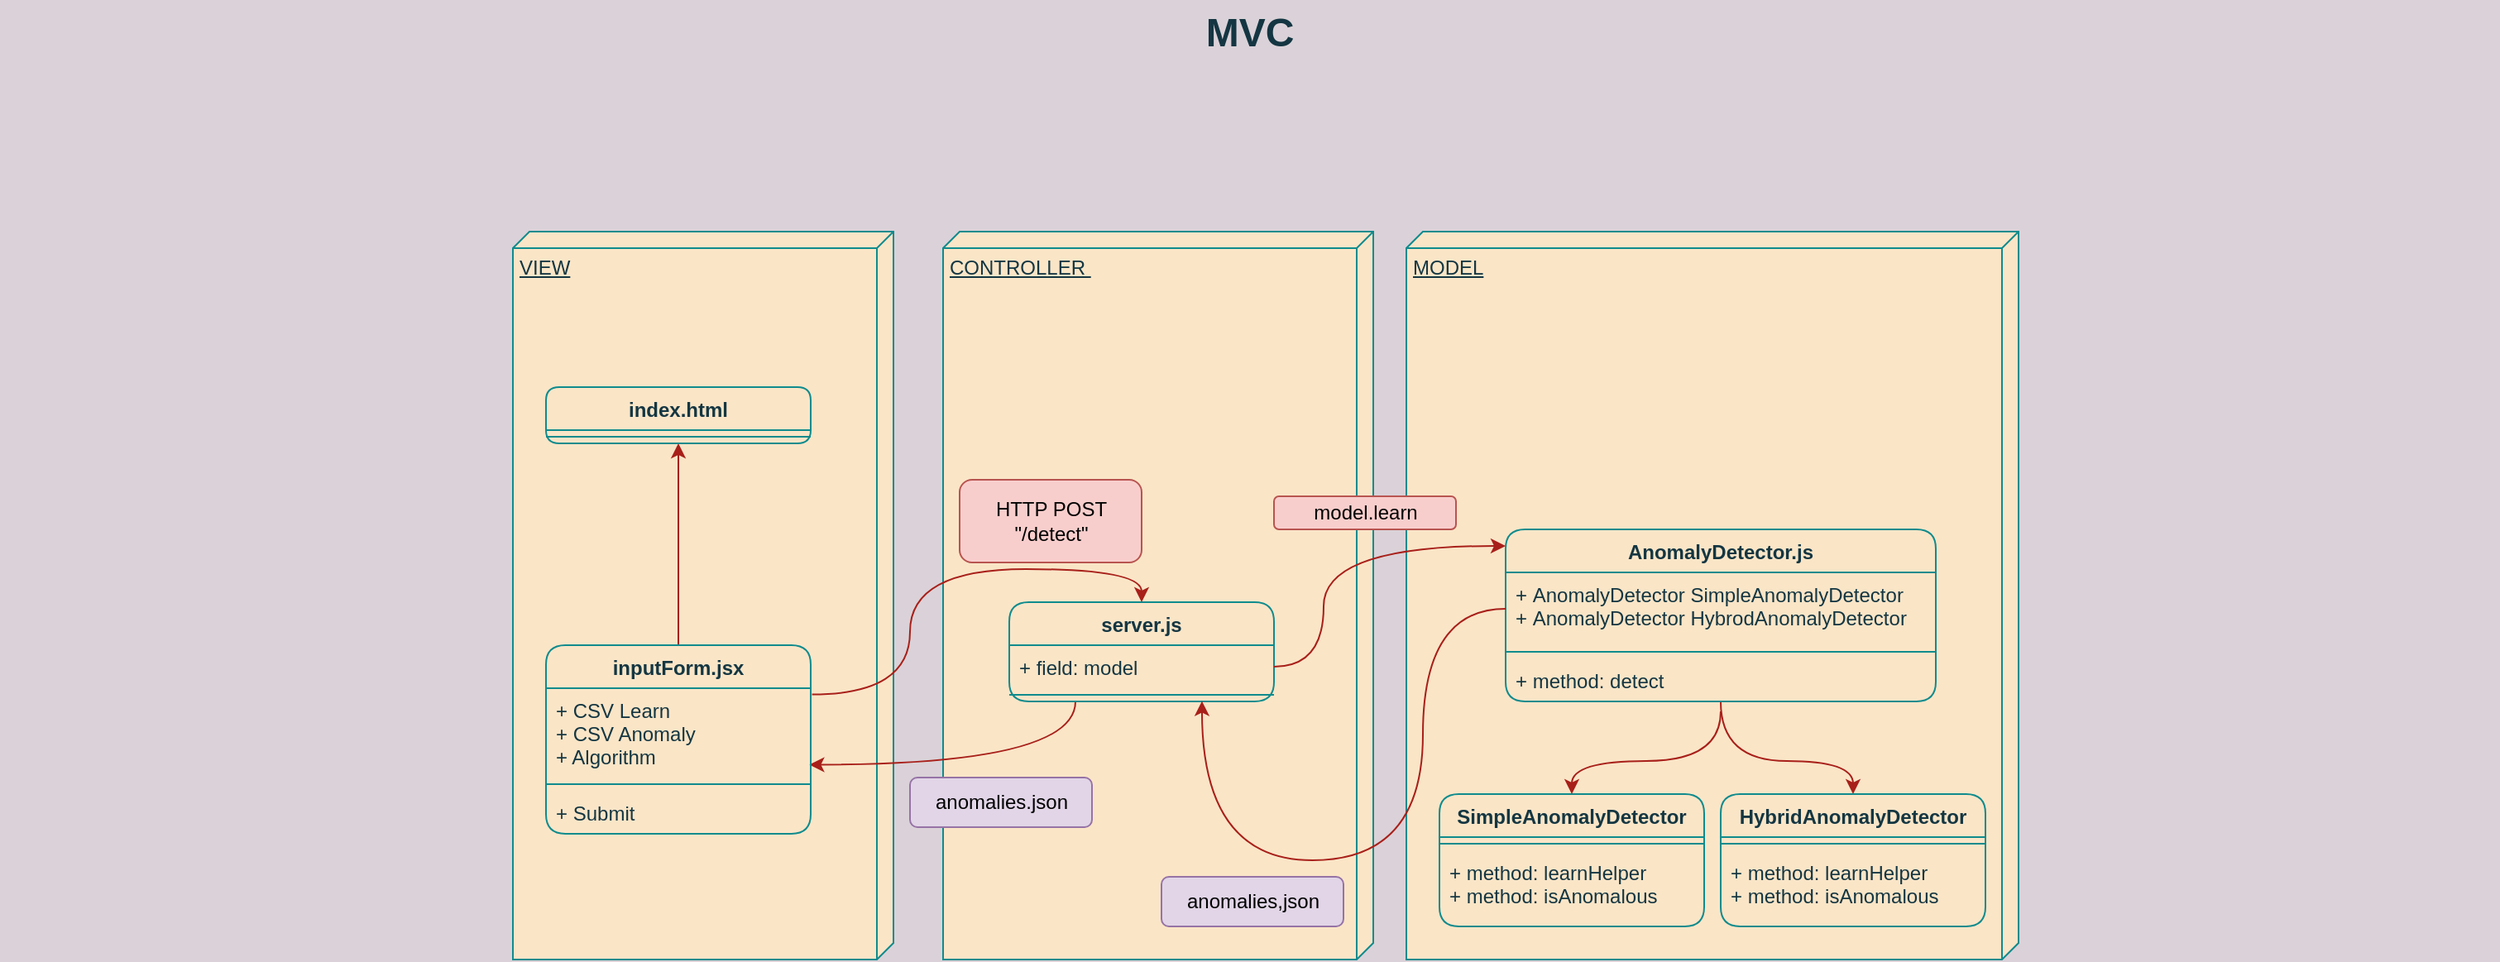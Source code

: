 <mxfile version="14.7.2" type="github">
  <diagram name="Page-1" id="929967ad-93f9-6ef4-fab6-5d389245f69c">
    <mxGraphModel dx="1038" dy="548" grid="1" gridSize="10" guides="1" tooltips="1" connect="1" arrows="1" fold="1" page="1" pageScale="1.5" pageWidth="1169" pageHeight="826" background="#DAD2D8" math="0" shadow="0">
      <root>
        <mxCell id="0" style=";html=1;" />
        <mxCell id="1" style=";html=1;" parent="0" />
        <mxCell id="1672d66443f91eb5-23" value="MVC" style="text;strokeColor=none;fillColor=none;html=1;fontSize=24;fontStyle=1;verticalAlign=middle;align=center;rounded=1;fontColor=#143642;" parent="1" vertex="1">
          <mxGeometry x="120" y="40" width="1510" height="40" as="geometry" />
        </mxCell>
        <mxCell id="icPJS7Rqo_sTtw6IjZ7I-5" value="&lt;div style=&quot;text-align: justify&quot;&gt;&lt;span&gt;MODEL&lt;/span&gt;&lt;br&gt;&lt;/div&gt;" style="verticalAlign=top;align=left;spacingTop=8;spacingLeft=2;spacingRight=12;shape=cube;size=10;direction=south;fontStyle=4;html=1;rounded=1;fillColor=#FAE5C7;strokeColor=#0F8B8D;fontColor=#143642;" vertex="1" parent="1">
          <mxGeometry x="970" y="180" width="370" height="440" as="geometry" />
        </mxCell>
        <mxCell id="icPJS7Rqo_sTtw6IjZ7I-6" value="&lt;span style=&quot;text-align: center&quot;&gt;VIEW&lt;/span&gt;&lt;br&gt;" style="verticalAlign=top;align=left;spacingTop=8;spacingLeft=2;spacingRight=12;shape=cube;size=10;direction=south;fontStyle=4;html=1;rounded=1;fillColor=#FAE5C7;strokeColor=#0F8B8D;fontColor=#143642;" vertex="1" parent="1">
          <mxGeometry x="430" y="180" width="230" height="440" as="geometry" />
        </mxCell>
        <mxCell id="icPJS7Rqo_sTtw6IjZ7I-7" value="CONTROLLER&amp;nbsp;" style="verticalAlign=top;align=left;spacingTop=8;spacingLeft=2;spacingRight=12;shape=cube;size=10;direction=south;fontStyle=4;html=1;rounded=1;fillColor=#FAE5C7;strokeColor=#0F8B8D;fontColor=#143642;" vertex="1" parent="1">
          <mxGeometry x="690" y="180" width="260" height="440" as="geometry" />
        </mxCell>
        <mxCell id="icPJS7Rqo_sTtw6IjZ7I-44" style="edgeStyle=orthogonalEdgeStyle;orthogonalLoop=1;jettySize=auto;html=1;curved=1;labelBackgroundColor=#DAD2D8;strokeColor=#A8201A;fontColor=#143642;" edge="1" parent="1" source="icPJS7Rqo_sTtw6IjZ7I-17" target="icPJS7Rqo_sTtw6IjZ7I-21">
          <mxGeometry relative="1" as="geometry">
            <Array as="points">
              <mxPoint x="1160" y="500" />
              <mxPoint x="1240" y="500" />
            </Array>
          </mxGeometry>
        </mxCell>
        <mxCell id="icPJS7Rqo_sTtw6IjZ7I-17" value="AnomalyDetector.js" style="swimlane;fontStyle=1;align=center;verticalAlign=top;childLayout=stackLayout;horizontal=1;startSize=26;horizontalStack=0;resizeParent=1;resizeParentMax=0;resizeLast=0;collapsible=1;marginBottom=0;rounded=1;fillColor=#FAE5C7;strokeColor=#0F8B8D;fontColor=#143642;" vertex="1" parent="1">
          <mxGeometry x="1030" y="360" width="260" height="104" as="geometry" />
        </mxCell>
        <mxCell id="icPJS7Rqo_sTtw6IjZ7I-18" value="+ AnomalyDetector SimpleAnomalyDetector&#xa;+ AnomalyDetector HybrodAnomalyDetector&#xa;" style="text;strokeColor=none;fillColor=none;align=left;verticalAlign=top;spacingLeft=4;spacingRight=4;overflow=hidden;rotatable=0;points=[[0,0.5],[1,0.5]];portConstraint=eastwest;rounded=1;fontColor=#143642;" vertex="1" parent="icPJS7Rqo_sTtw6IjZ7I-17">
          <mxGeometry y="26" width="260" height="44" as="geometry" />
        </mxCell>
        <mxCell id="icPJS7Rqo_sTtw6IjZ7I-19" value="" style="line;strokeWidth=1;fillColor=none;align=left;verticalAlign=middle;spacingTop=-1;spacingLeft=3;spacingRight=3;rotatable=0;labelPosition=right;points=[];portConstraint=eastwest;rounded=1;labelBackgroundColor=#DAD2D8;strokeColor=#0F8B8D;fontColor=#143642;" vertex="1" parent="icPJS7Rqo_sTtw6IjZ7I-17">
          <mxGeometry y="70" width="260" height="8" as="geometry" />
        </mxCell>
        <mxCell id="icPJS7Rqo_sTtw6IjZ7I-20" value="+ method: detect" style="text;strokeColor=none;fillColor=none;align=left;verticalAlign=top;spacingLeft=4;spacingRight=4;overflow=hidden;rotatable=0;points=[[0,0.5],[1,0.5]];portConstraint=eastwest;rounded=1;fontColor=#143642;" vertex="1" parent="icPJS7Rqo_sTtw6IjZ7I-17">
          <mxGeometry y="78" width="260" height="26" as="geometry" />
        </mxCell>
        <mxCell id="icPJS7Rqo_sTtw6IjZ7I-21" value="HybridAnomalyDetector" style="swimlane;fontStyle=1;align=center;verticalAlign=top;childLayout=stackLayout;horizontal=1;startSize=26;horizontalStack=0;resizeParent=1;resizeParentMax=0;resizeLast=0;collapsible=1;marginBottom=0;rounded=1;fillColor=#FAE5C7;strokeColor=#0F8B8D;fontColor=#143642;" vertex="1" parent="1">
          <mxGeometry x="1160" y="520" width="160" height="80" as="geometry" />
        </mxCell>
        <mxCell id="icPJS7Rqo_sTtw6IjZ7I-23" value="" style="line;strokeWidth=1;fillColor=none;align=left;verticalAlign=middle;spacingTop=-1;spacingLeft=3;spacingRight=3;rotatable=0;labelPosition=right;points=[];portConstraint=eastwest;rounded=1;labelBackgroundColor=#DAD2D8;strokeColor=#0F8B8D;fontColor=#143642;" vertex="1" parent="icPJS7Rqo_sTtw6IjZ7I-21">
          <mxGeometry y="26" width="160" height="8" as="geometry" />
        </mxCell>
        <mxCell id="icPJS7Rqo_sTtw6IjZ7I-24" value="+ method: learnHelper&#xa;+ method: isAnomalous" style="text;strokeColor=none;fillColor=none;align=left;verticalAlign=top;spacingLeft=4;spacingRight=4;overflow=hidden;rotatable=0;points=[[0,0.5],[1,0.5]];portConstraint=eastwest;rounded=1;fontColor=#143642;" vertex="1" parent="icPJS7Rqo_sTtw6IjZ7I-21">
          <mxGeometry y="34" width="160" height="46" as="geometry" />
        </mxCell>
        <mxCell id="icPJS7Rqo_sTtw6IjZ7I-25" value="SimpleAnomalyDetector" style="swimlane;fontStyle=1;align=center;verticalAlign=top;childLayout=stackLayout;horizontal=1;startSize=26;horizontalStack=0;resizeParent=1;resizeParentMax=0;resizeLast=0;collapsible=1;marginBottom=0;rounded=1;fillColor=#FAE5C7;strokeColor=#0F8B8D;fontColor=#143642;" vertex="1" parent="1">
          <mxGeometry x="990" y="520" width="160" height="80" as="geometry" />
        </mxCell>
        <mxCell id="icPJS7Rqo_sTtw6IjZ7I-27" value="" style="line;strokeWidth=1;fillColor=none;align=left;verticalAlign=middle;spacingTop=-1;spacingLeft=3;spacingRight=3;rotatable=0;labelPosition=right;points=[];portConstraint=eastwest;rounded=1;labelBackgroundColor=#DAD2D8;strokeColor=#0F8B8D;fontColor=#143642;" vertex="1" parent="icPJS7Rqo_sTtw6IjZ7I-25">
          <mxGeometry y="26" width="160" height="8" as="geometry" />
        </mxCell>
        <mxCell id="icPJS7Rqo_sTtw6IjZ7I-28" value="+ method: learnHelper&#xa;+ method: isAnomalous&#xa;" style="text;strokeColor=none;fillColor=none;align=left;verticalAlign=top;spacingLeft=4;spacingRight=4;overflow=hidden;rotatable=0;points=[[0,0.5],[1,0.5]];portConstraint=eastwest;rounded=1;fontColor=#143642;" vertex="1" parent="icPJS7Rqo_sTtw6IjZ7I-25">
          <mxGeometry y="34" width="160" height="46" as="geometry" />
        </mxCell>
        <mxCell id="icPJS7Rqo_sTtw6IjZ7I-47" style="edgeStyle=orthogonalEdgeStyle;orthogonalLoop=1;jettySize=auto;html=1;exitX=0.25;exitY=1;exitDx=0;exitDy=0;entryX=0.995;entryY=0.856;entryDx=0;entryDy=0;curved=1;labelBackgroundColor=#DAD2D8;strokeColor=#A8201A;fontColor=#143642;entryPerimeter=0;" edge="1" parent="1" source="icPJS7Rqo_sTtw6IjZ7I-30" target="icPJS7Rqo_sTtw6IjZ7I-37">
          <mxGeometry relative="1" as="geometry">
            <mxPoint x="620" y="410" as="targetPoint" />
          </mxGeometry>
        </mxCell>
        <mxCell id="icPJS7Rqo_sTtw6IjZ7I-30" value="server.js" style="swimlane;fontStyle=1;align=center;verticalAlign=top;childLayout=stackLayout;horizontal=1;startSize=26;horizontalStack=0;resizeParent=1;resizeParentMax=0;resizeLast=0;collapsible=1;marginBottom=0;rounded=1;fillColor=#FAE5C7;strokeColor=#0F8B8D;fontColor=#143642;" vertex="1" parent="1">
          <mxGeometry x="730" y="404" width="160" height="60" as="geometry" />
        </mxCell>
        <mxCell id="icPJS7Rqo_sTtw6IjZ7I-31" value="+ field: model" style="text;strokeColor=none;fillColor=none;align=left;verticalAlign=top;spacingLeft=4;spacingRight=4;overflow=hidden;rotatable=0;points=[[0,0.5],[1,0.5]];portConstraint=eastwest;rounded=1;fontColor=#143642;" vertex="1" parent="icPJS7Rqo_sTtw6IjZ7I-30">
          <mxGeometry y="26" width="160" height="26" as="geometry" />
        </mxCell>
        <mxCell id="icPJS7Rqo_sTtw6IjZ7I-32" value="" style="line;strokeWidth=1;fillColor=none;align=left;verticalAlign=middle;spacingTop=-1;spacingLeft=3;spacingRight=3;rotatable=0;labelPosition=right;points=[];portConstraint=eastwest;rounded=1;labelBackgroundColor=#DAD2D8;strokeColor=#0F8B8D;fontColor=#143642;" vertex="1" parent="icPJS7Rqo_sTtw6IjZ7I-30">
          <mxGeometry y="52" width="160" height="8" as="geometry" />
        </mxCell>
        <mxCell id="icPJS7Rqo_sTtw6IjZ7I-35" style="edgeStyle=orthogonalEdgeStyle;orthogonalLoop=1;jettySize=auto;html=1;curved=1;labelBackgroundColor=#DAD2D8;strokeColor=#A8201A;fontColor=#143642;" edge="1" parent="1" source="icPJS7Rqo_sTtw6IjZ7I-31" target="icPJS7Rqo_sTtw6IjZ7I-17">
          <mxGeometry relative="1" as="geometry">
            <Array as="points">
              <mxPoint x="920" y="443" />
              <mxPoint x="920" y="370" />
            </Array>
          </mxGeometry>
        </mxCell>
        <mxCell id="icPJS7Rqo_sTtw6IjZ7I-48" style="edgeStyle=orthogonalEdgeStyle;orthogonalLoop=1;jettySize=auto;html=1;exitX=0.5;exitY=0;exitDx=0;exitDy=0;entryX=0.5;entryY=1;entryDx=0;entryDy=0;curved=1;labelBackgroundColor=#DAD2D8;strokeColor=#A8201A;fontColor=#143642;" edge="1" parent="1" source="icPJS7Rqo_sTtw6IjZ7I-36" target="icPJS7Rqo_sTtw6IjZ7I-40">
          <mxGeometry relative="1" as="geometry" />
        </mxCell>
        <mxCell id="icPJS7Rqo_sTtw6IjZ7I-36" value="inputForm.jsx" style="swimlane;fontStyle=1;align=center;verticalAlign=top;childLayout=stackLayout;horizontal=1;startSize=26;horizontalStack=0;resizeParent=1;resizeParentMax=0;resizeLast=0;collapsible=1;marginBottom=0;rounded=1;fillColor=#FAE5C7;strokeColor=#0F8B8D;fontColor=#143642;" vertex="1" parent="1">
          <mxGeometry x="450" y="430" width="160" height="114" as="geometry" />
        </mxCell>
        <mxCell id="icPJS7Rqo_sTtw6IjZ7I-37" value="+ CSV Learn&#xa;+ CSV Anomaly&#xa;+ Algorithm" style="text;strokeColor=none;fillColor=none;align=left;verticalAlign=top;spacingLeft=4;spacingRight=4;overflow=hidden;rotatable=0;points=[[0,0.5],[1,0.5]];portConstraint=eastwest;rounded=1;fontColor=#143642;" vertex="1" parent="icPJS7Rqo_sTtw6IjZ7I-36">
          <mxGeometry y="26" width="160" height="54" as="geometry" />
        </mxCell>
        <mxCell id="icPJS7Rqo_sTtw6IjZ7I-38" value="" style="line;strokeWidth=1;fillColor=none;align=left;verticalAlign=middle;spacingTop=-1;spacingLeft=3;spacingRight=3;rotatable=0;labelPosition=right;points=[];portConstraint=eastwest;rounded=1;labelBackgroundColor=#DAD2D8;strokeColor=#0F8B8D;fontColor=#143642;" vertex="1" parent="icPJS7Rqo_sTtw6IjZ7I-36">
          <mxGeometry y="80" width="160" height="8" as="geometry" />
        </mxCell>
        <mxCell id="icPJS7Rqo_sTtw6IjZ7I-39" value="+ Submit" style="text;strokeColor=none;fillColor=none;align=left;verticalAlign=top;spacingLeft=4;spacingRight=4;overflow=hidden;rotatable=0;points=[[0,0.5],[1,0.5]];portConstraint=eastwest;rounded=1;fontColor=#143642;" vertex="1" parent="icPJS7Rqo_sTtw6IjZ7I-36">
          <mxGeometry y="88" width="160" height="26" as="geometry" />
        </mxCell>
        <mxCell id="icPJS7Rqo_sTtw6IjZ7I-40" value="index.html" style="swimlane;fontStyle=1;align=center;verticalAlign=top;childLayout=stackLayout;horizontal=1;startSize=26;horizontalStack=0;resizeParent=1;resizeParentMax=0;resizeLast=0;collapsible=1;marginBottom=0;rounded=1;fillColor=#FAE5C7;strokeColor=#0F8B8D;fontColor=#143642;" vertex="1" parent="1">
          <mxGeometry x="450" y="274" width="160" height="34" as="geometry" />
        </mxCell>
        <mxCell id="icPJS7Rqo_sTtw6IjZ7I-42" value="" style="line;strokeWidth=1;fillColor=none;align=left;verticalAlign=middle;spacingTop=-1;spacingLeft=3;spacingRight=3;rotatable=0;labelPosition=right;points=[];portConstraint=eastwest;rounded=1;labelBackgroundColor=#DAD2D8;strokeColor=#0F8B8D;fontColor=#143642;" vertex="1" parent="icPJS7Rqo_sTtw6IjZ7I-40">
          <mxGeometry y="26" width="160" height="8" as="geometry" />
        </mxCell>
        <mxCell id="icPJS7Rqo_sTtw6IjZ7I-45" style="edgeStyle=orthogonalEdgeStyle;orthogonalLoop=1;jettySize=auto;html=1;exitX=0.5;exitY=1.231;exitDx=0;exitDy=0;exitPerimeter=0;entryX=0.5;entryY=0;entryDx=0;entryDy=0;curved=1;labelBackgroundColor=#DAD2D8;strokeColor=#A8201A;fontColor=#143642;" edge="1" parent="1" source="icPJS7Rqo_sTtw6IjZ7I-20" target="icPJS7Rqo_sTtw6IjZ7I-25">
          <mxGeometry relative="1" as="geometry">
            <mxPoint x="1170" y="474" as="sourcePoint" />
            <mxPoint x="1250" y="530" as="targetPoint" />
            <Array as="points">
              <mxPoint x="1160" y="500" />
              <mxPoint x="1070" y="500" />
            </Array>
          </mxGeometry>
        </mxCell>
        <mxCell id="icPJS7Rqo_sTtw6IjZ7I-46" style="edgeStyle=orthogonalEdgeStyle;orthogonalLoop=1;jettySize=auto;html=1;entryX=0.728;entryY=0.975;entryDx=0;entryDy=0;entryPerimeter=0;curved=1;labelBackgroundColor=#DAD2D8;strokeColor=#A8201A;fontColor=#143642;" edge="1" parent="1" source="icPJS7Rqo_sTtw6IjZ7I-18" target="icPJS7Rqo_sTtw6IjZ7I-32">
          <mxGeometry relative="1" as="geometry">
            <Array as="points">
              <mxPoint x="980" y="408" />
              <mxPoint x="980" y="560" />
              <mxPoint x="847" y="560" />
            </Array>
          </mxGeometry>
        </mxCell>
        <mxCell id="icPJS7Rqo_sTtw6IjZ7I-49" style="edgeStyle=orthogonalEdgeStyle;orthogonalLoop=1;jettySize=auto;html=1;entryX=0.5;entryY=0;entryDx=0;entryDy=0;curved=1;labelBackgroundColor=#DAD2D8;strokeColor=#A8201A;fontColor=#143642;exitX=1.005;exitY=0.07;exitDx=0;exitDy=0;exitPerimeter=0;" edge="1" parent="1" source="icPJS7Rqo_sTtw6IjZ7I-37" target="icPJS7Rqo_sTtw6IjZ7I-30">
          <mxGeometry relative="1" as="geometry" />
        </mxCell>
        <mxCell id="icPJS7Rqo_sTtw6IjZ7I-51" value="HTTP POST&lt;br&gt;&quot;/detect&quot;" style="html=1;rounded=1;fillColor=#f8cecc;strokeColor=#b85450;" vertex="1" parent="1">
          <mxGeometry x="700" y="330" width="110" height="50" as="geometry" />
        </mxCell>
        <mxCell id="icPJS7Rqo_sTtw6IjZ7I-52" value="anomalies,json" style="html=1;rounded=1;fillColor=#e1d5e7;strokeColor=#9673a6;" vertex="1" parent="1">
          <mxGeometry x="822" y="570" width="110" height="30" as="geometry" />
        </mxCell>
        <mxCell id="icPJS7Rqo_sTtw6IjZ7I-53" value="anomalies.json" style="html=1;rounded=1;fillColor=#e1d5e7;strokeColor=#9673a6;" vertex="1" parent="1">
          <mxGeometry x="670" y="510" width="110" height="30" as="geometry" />
        </mxCell>
        <mxCell id="icPJS7Rqo_sTtw6IjZ7I-54" value="model.learn" style="html=1;rounded=1;fillColor=#f8cecc;strokeColor=#b85450;" vertex="1" parent="1">
          <mxGeometry x="890" y="340" width="110" height="20" as="geometry" />
        </mxCell>
      </root>
    </mxGraphModel>
  </diagram>
</mxfile>
